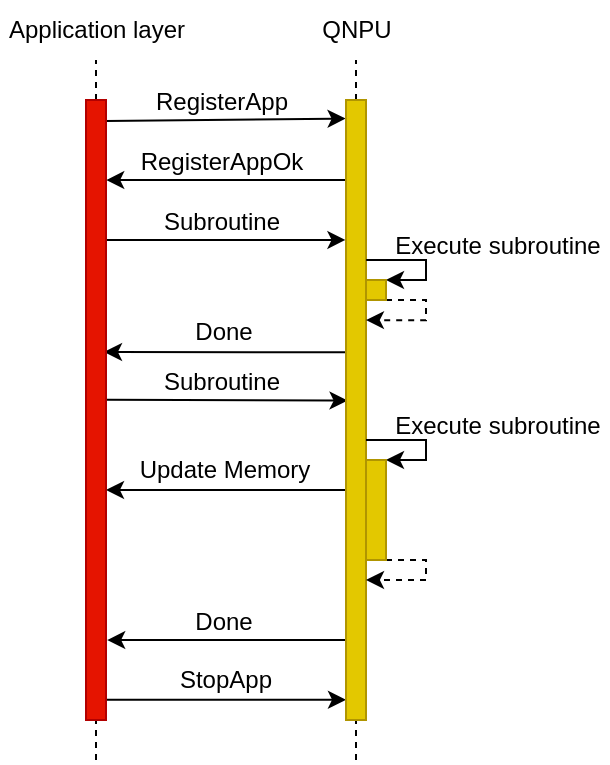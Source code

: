 <mxfile version="24.8.3">
    <diagram id="T4ftDhTkId4hyQdx6hIJ" name="Page-1">
        <mxGraphModel dx="296" dy="156" grid="1" gridSize="10" guides="1" tooltips="1" connect="1" arrows="1" fold="1" page="1" pageScale="1" pageWidth="850" pageHeight="1100" math="0" shadow="0">
            <root>
                <mxCell id="0"/>
                <mxCell id="1" parent="0"/>
                <mxCell id="36" value="" style="endArrow=none;html=1;entryX=0.5;entryY=1;entryDx=0;entryDy=0;dashed=1;" edge="1" parent="1" target="34">
                    <mxGeometry width="50" height="50" relative="1" as="geometry">
                        <mxPoint x="295" y="420" as="sourcePoint"/>
                        <mxPoint x="175" y="80" as="targetPoint"/>
                    </mxGeometry>
                </mxCell>
                <mxCell id="35" value="" style="endArrow=none;html=1;entryX=0.5;entryY=1;entryDx=0;entryDy=0;dashed=1;" edge="1" parent="1" target="33">
                    <mxGeometry width="50" height="50" relative="1" as="geometry">
                        <mxPoint x="165" y="420" as="sourcePoint"/>
                        <mxPoint x="170" y="70" as="targetPoint"/>
                    </mxGeometry>
                </mxCell>
                <mxCell id="6" value="" style="endArrow=classic;html=1;exitX=0.98;exitY=0.05;exitDx=0;exitDy=0;exitPerimeter=0;entryX=-0.02;entryY=0.047;entryDx=0;entryDy=0;entryPerimeter=0;" edge="1" parent="1">
                    <mxGeometry width="50" height="50" relative="1" as="geometry">
                        <mxPoint x="169.8" y="100.5" as="sourcePoint"/>
                        <mxPoint x="289.8" y="99.27" as="targetPoint"/>
                    </mxGeometry>
                </mxCell>
                <mxCell id="7" value="RegisterApp" style="text;html=1;align=center;verticalAlign=middle;whiteSpace=wrap;rounded=0;" vertex="1" parent="1">
                    <mxGeometry x="198" y="76" width="60" height="30" as="geometry"/>
                </mxCell>
                <mxCell id="8" value="" style="endArrow=classic;html=1;entryX=1.01;entryY=0.122;entryDx=0;entryDy=0;entryPerimeter=0;exitX=0.02;exitY=0.146;exitDx=0;exitDy=0;exitPerimeter=0;" edge="1" parent="1">
                    <mxGeometry width="50" height="50" relative="1" as="geometry">
                        <mxPoint x="290.0" y="130" as="sourcePoint"/>
                        <mxPoint x="170.1" y="130.02" as="targetPoint"/>
                    </mxGeometry>
                </mxCell>
                <mxCell id="9" value="RegisterAppOk" style="text;html=1;align=center;verticalAlign=middle;whiteSpace=wrap;rounded=0;" vertex="1" parent="1">
                    <mxGeometry x="182" y="106" width="92" height="30" as="geometry"/>
                </mxCell>
                <mxCell id="10" value="" style="endArrow=classic;html=1;exitX=0.988;exitY=0.195;exitDx=0;exitDy=0;exitPerimeter=0;entryX=-0.028;entryY=0.195;entryDx=0;entryDy=0;entryPerimeter=0;" edge="1" parent="1">
                    <mxGeometry width="50" height="50" relative="1" as="geometry">
                        <mxPoint x="169.88" y="159.95" as="sourcePoint"/>
                        <mxPoint x="289.72" y="159.95" as="targetPoint"/>
                    </mxGeometry>
                </mxCell>
                <mxCell id="11" value="Subroutine" style="text;html=1;align=center;verticalAlign=middle;whiteSpace=wrap;rounded=0;" vertex="1" parent="1">
                    <mxGeometry x="198" y="136" width="60" height="30" as="geometry"/>
                </mxCell>
                <mxCell id="12" value="" style="endArrow=classic;html=1;exitX=1.011;exitY=0.39;exitDx=0;exitDy=0;exitPerimeter=0;entryX=0.078;entryY=0.391;entryDx=0;entryDy=0;entryPerimeter=0;" edge="1" parent="1">
                    <mxGeometry width="50" height="50" relative="1" as="geometry">
                        <mxPoint x="170.11" y="239.9" as="sourcePoint"/>
                        <mxPoint x="290.78" y="240.31" as="targetPoint"/>
                    </mxGeometry>
                </mxCell>
                <mxCell id="13" value="Subroutine" style="text;html=1;align=center;verticalAlign=middle;whiteSpace=wrap;rounded=0;" vertex="1" parent="1">
                    <mxGeometry x="198" y="216" width="60" height="30" as="geometry"/>
                </mxCell>
                <mxCell id="14" value="" style="endArrow=classic;html=1;entryX=1.22;entryY=0.146;entryDx=0;entryDy=0;entryPerimeter=0;exitX=-0.004;exitY=0.332;exitDx=0;exitDy=0;exitPerimeter=0;" edge="1" parent="1">
                    <mxGeometry width="50" height="50" relative="1" as="geometry">
                        <mxPoint x="289.96" y="216.12" as="sourcePoint"/>
                        <mxPoint x="169.0" y="216" as="targetPoint"/>
                    </mxGeometry>
                </mxCell>
                <mxCell id="15" value="Done" style="text;html=1;align=center;verticalAlign=middle;whiteSpace=wrap;rounded=0;" vertex="1" parent="1">
                    <mxGeometry x="199" y="191" width="60" height="30" as="geometry"/>
                </mxCell>
                <mxCell id="16" value="" style="endArrow=classic;html=1;exitX=0;exitY=0.5;exitDx=0;exitDy=0;entryX=1;entryY=0.5;entryDx=0;entryDy=0;" edge="1" parent="1">
                    <mxGeometry width="50" height="50" relative="1" as="geometry">
                        <mxPoint x="290" y="285" as="sourcePoint"/>
                        <mxPoint x="170" y="285" as="targetPoint"/>
                    </mxGeometry>
                </mxCell>
                <mxCell id="17" value="Update Memory" style="text;html=1;align=center;verticalAlign=middle;whiteSpace=wrap;rounded=0;" vertex="1" parent="1">
                    <mxGeometry x="183.5" y="260" width="91" height="30" as="geometry"/>
                </mxCell>
                <mxCell id="19" value="" style="endArrow=classic;html=1;entryX=1.058;entryY=0.683;entryDx=0;entryDy=0;entryPerimeter=0;exitX=0.011;exitY=0.683;exitDx=0;exitDy=0;exitPerimeter=0;" edge="1" parent="1">
                    <mxGeometry width="50" height="50" relative="1" as="geometry">
                        <mxPoint x="290.11" y="360.03" as="sourcePoint"/>
                        <mxPoint x="170.58" y="360.03" as="targetPoint"/>
                    </mxGeometry>
                </mxCell>
                <mxCell id="20" value="Done" style="text;html=1;align=center;verticalAlign=middle;whiteSpace=wrap;rounded=0;" vertex="1" parent="1">
                    <mxGeometry x="199" y="336" width="60" height="30" as="geometry"/>
                </mxCell>
                <mxCell id="21" value="" style="endArrow=classic;html=1;exitX=1.007;exitY=0.732;exitDx=0;exitDy=0;exitPerimeter=0;entryX=0.007;entryY=0.732;entryDx=0;entryDy=0;entryPerimeter=0;" edge="1" parent="1">
                    <mxGeometry width="50" height="50" relative="1" as="geometry">
                        <mxPoint x="170" y="389.87" as="sourcePoint"/>
                        <mxPoint x="290" y="389.87" as="targetPoint"/>
                    </mxGeometry>
                </mxCell>
                <mxCell id="22" value="StopApp" style="text;html=1;align=center;verticalAlign=middle;whiteSpace=wrap;rounded=0;" vertex="1" parent="1">
                    <mxGeometry x="200" y="365" width="60" height="30" as="geometry"/>
                </mxCell>
                <mxCell id="23" value="" style="rounded=0;whiteSpace=wrap;html=1;fillColor=#e51400;strokeColor=#B20000;fontColor=#ffffff;" vertex="1" parent="1">
                    <mxGeometry x="160" y="90" width="10" height="310" as="geometry"/>
                </mxCell>
                <mxCell id="24" value="" style="rounded=0;whiteSpace=wrap;html=1;fillColor=#e3c800;strokeColor=#B09500;fontColor=#000000;" vertex="1" parent="1">
                    <mxGeometry x="290" y="90" width="10" height="310" as="geometry"/>
                </mxCell>
                <mxCell id="25" value="" style="endArrow=classic;html=1;exitX=1.009;exitY=0.258;exitDx=0;exitDy=0;exitPerimeter=0;edgeStyle=orthogonalEdgeStyle;entryX=1;entryY=0;entryDx=0;entryDy=0;rounded=0;curved=0;" edge="1" parent="1" source="24" target="26">
                    <mxGeometry width="50" height="50" relative="1" as="geometry">
                        <mxPoint x="310" y="180" as="sourcePoint"/>
                        <mxPoint x="350" y="171" as="targetPoint"/>
                        <Array as="points">
                            <mxPoint x="330" y="170"/>
                            <mxPoint x="330" y="180"/>
                        </Array>
                    </mxGeometry>
                </mxCell>
                <mxCell id="27" value="" style="endArrow=classic;html=1;exitX=1;exitY=1;exitDx=0;exitDy=0;edgeStyle=orthogonalEdgeStyle;entryX=0.996;entryY=0.355;entryDx=0;entryDy=0;rounded=0;curved=0;dashed=1;entryPerimeter=0;" edge="1" parent="1" source="26" target="24">
                    <mxGeometry width="50" height="50" relative="1" as="geometry">
                        <mxPoint x="300" y="190" as="sourcePoint"/>
                        <mxPoint x="310" y="200" as="targetPoint"/>
                        <Array as="points">
                            <mxPoint x="330" y="190"/>
                            <mxPoint x="330" y="200"/>
                        </Array>
                    </mxGeometry>
                </mxCell>
                <mxCell id="26" value="" style="rounded=0;whiteSpace=wrap;html=1;fillColor=#e3c800;strokeColor=#B09500;fontColor=#000000;" vertex="1" parent="1">
                    <mxGeometry x="300" y="180" width="10" height="10" as="geometry"/>
                </mxCell>
                <mxCell id="28" value="Execute subroutine" style="text;html=1;align=center;verticalAlign=middle;whiteSpace=wrap;rounded=0;" vertex="1" parent="1">
                    <mxGeometry x="311" y="148" width="110" height="30" as="geometry"/>
                </mxCell>
                <mxCell id="29" value="" style="endArrow=classic;html=1;exitX=1.009;exitY=0.258;exitDx=0;exitDy=0;exitPerimeter=0;edgeStyle=orthogonalEdgeStyle;entryX=1;entryY=0;entryDx=0;entryDy=0;rounded=0;curved=0;" edge="1" parent="1" target="31">
                    <mxGeometry width="50" height="50" relative="1" as="geometry">
                        <mxPoint x="300" y="260" as="sourcePoint"/>
                        <mxPoint x="350" y="261" as="targetPoint"/>
                        <Array as="points">
                            <mxPoint x="330" y="260"/>
                            <mxPoint x="330" y="270"/>
                        </Array>
                    </mxGeometry>
                </mxCell>
                <mxCell id="30" value="" style="endArrow=classic;html=1;exitX=1;exitY=1;exitDx=0;exitDy=0;edgeStyle=orthogonalEdgeStyle;entryX=0.996;entryY=0.355;entryDx=0;entryDy=0;rounded=0;curved=0;dashed=1;entryPerimeter=0;" edge="1" parent="1" source="31">
                    <mxGeometry width="50" height="50" relative="1" as="geometry">
                        <mxPoint x="300" y="320" as="sourcePoint"/>
                        <mxPoint x="300" y="330" as="targetPoint"/>
                        <Array as="points">
                            <mxPoint x="330" y="320"/>
                            <mxPoint x="330" y="330"/>
                        </Array>
                    </mxGeometry>
                </mxCell>
                <mxCell id="31" value="" style="rounded=0;whiteSpace=wrap;html=1;fillColor=#e3c800;strokeColor=#B09500;fontColor=#000000;" vertex="1" parent="1">
                    <mxGeometry x="300" y="270" width="10" height="50" as="geometry"/>
                </mxCell>
                <mxCell id="32" value="Execute subroutine" style="text;html=1;align=center;verticalAlign=middle;whiteSpace=wrap;rounded=0;" vertex="1" parent="1">
                    <mxGeometry x="311" y="238" width="110" height="30" as="geometry"/>
                </mxCell>
                <mxCell id="33" value="Application layer" style="text;html=1;align=center;verticalAlign=middle;whiteSpace=wrap;rounded=0;" vertex="1" parent="1">
                    <mxGeometry x="117.5" y="40" width="95" height="30" as="geometry"/>
                </mxCell>
                <mxCell id="34" value="QNPU" style="text;html=1;align=center;verticalAlign=middle;whiteSpace=wrap;rounded=0;" vertex="1" parent="1">
                    <mxGeometry x="247.5" y="40" width="95" height="30" as="geometry"/>
                </mxCell>
            </root>
        </mxGraphModel>
    </diagram>
</mxfile>